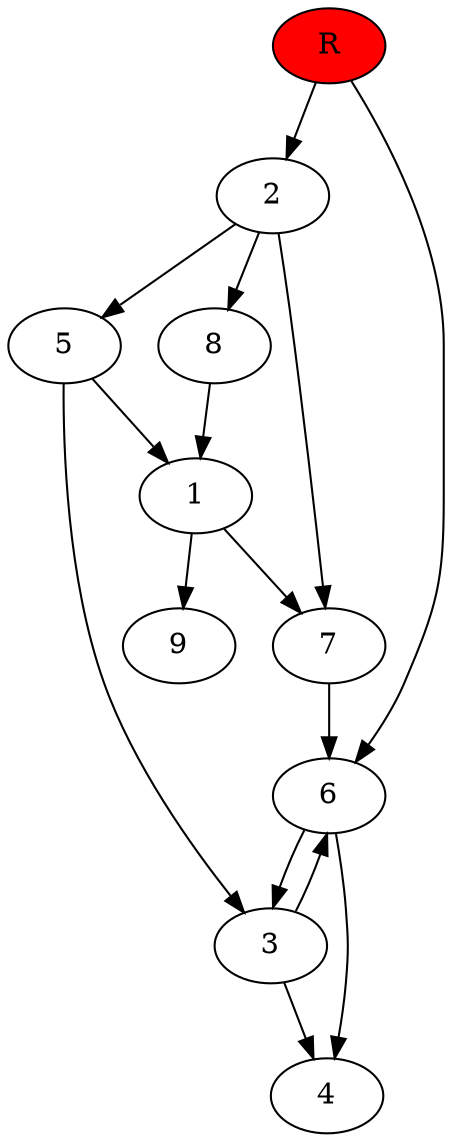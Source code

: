digraph prb3748 {
	1
	2
	3
	4
	5
	6
	7
	8
	R [fillcolor="#ff0000" style=filled]
	1 -> 7
	1 -> 9
	2 -> 5
	2 -> 7
	2 -> 8
	3 -> 4
	3 -> 6
	5 -> 1
	5 -> 3
	6 -> 3
	6 -> 4
	7 -> 6
	8 -> 1
	R -> 2
	R -> 6
}
